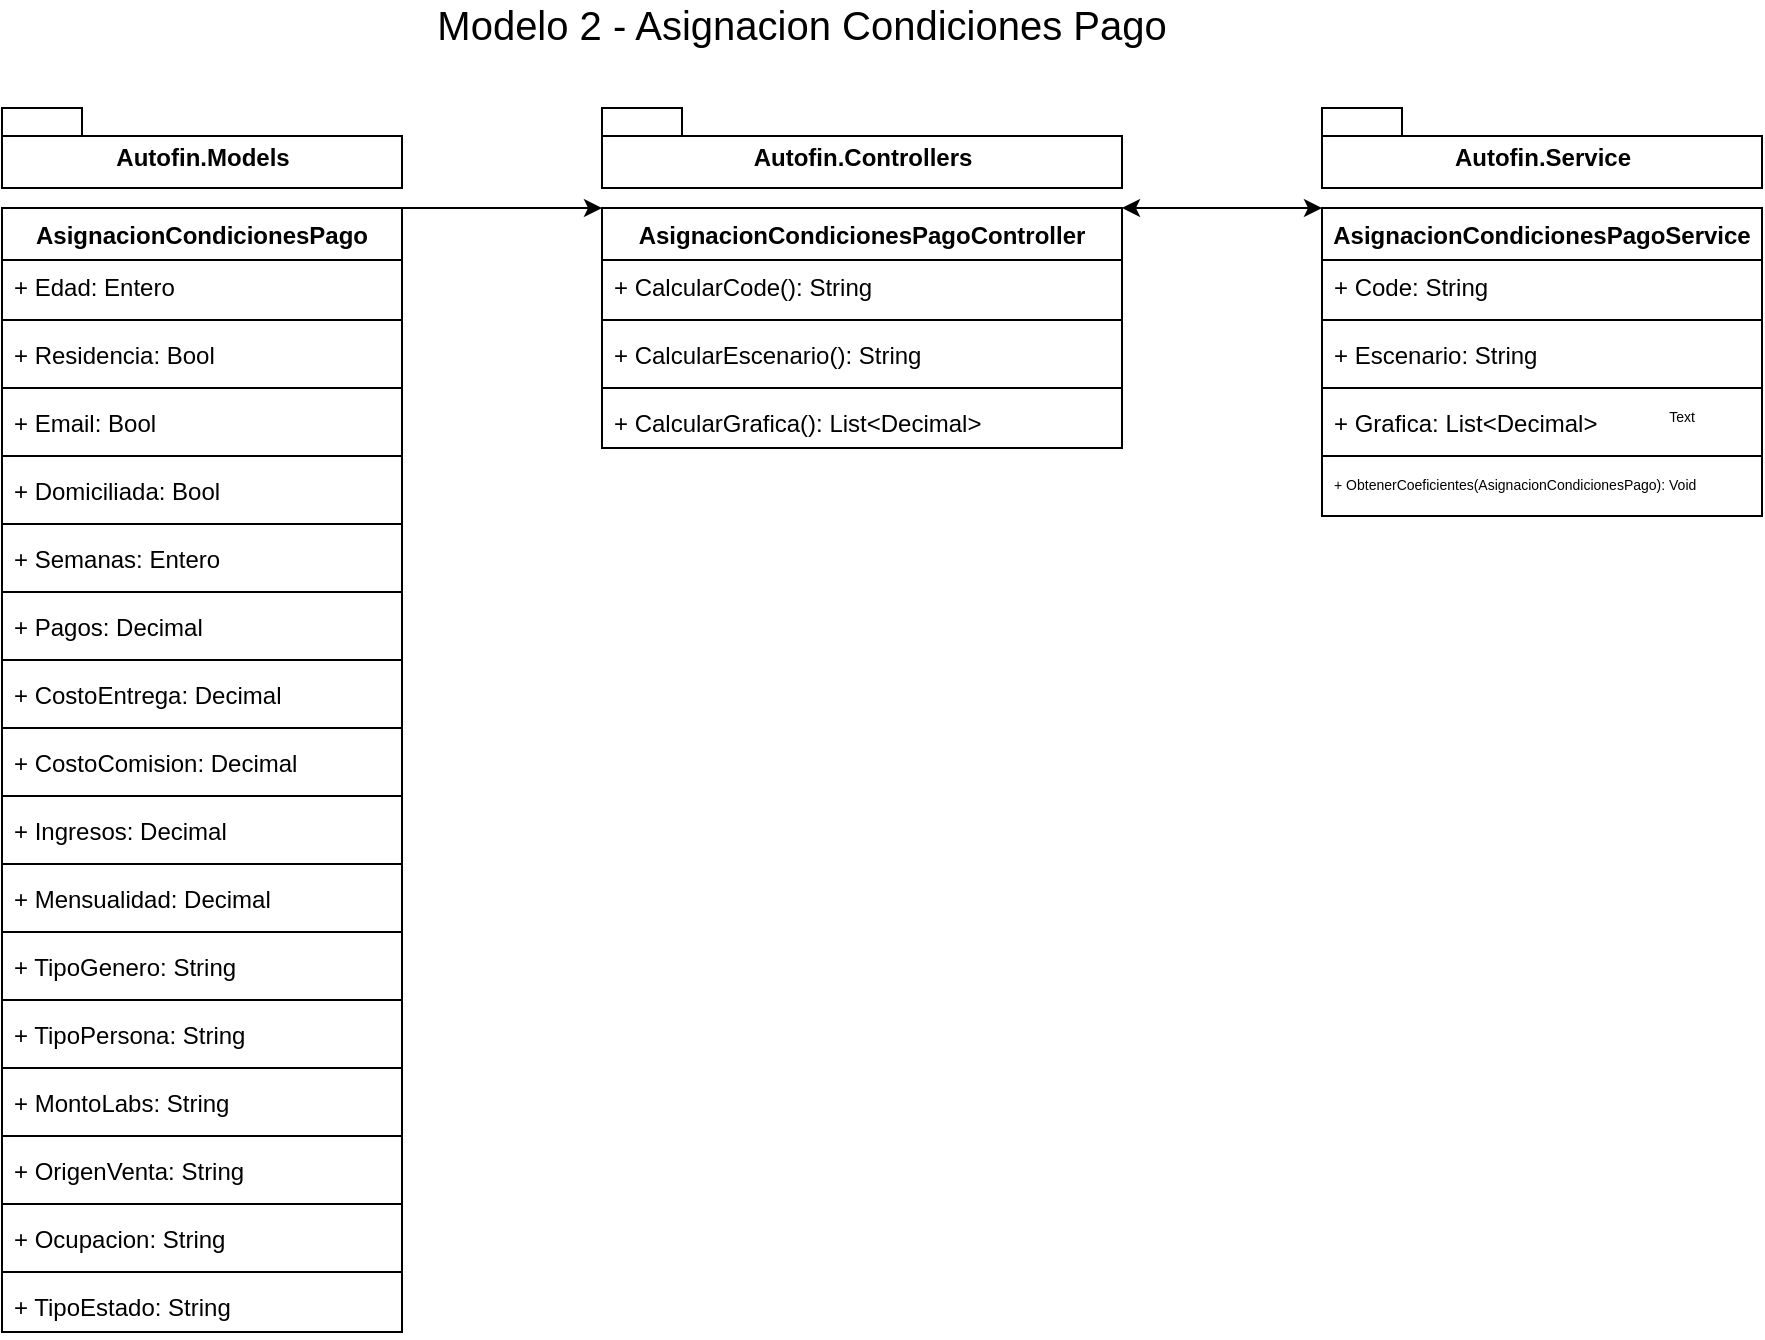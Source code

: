 <mxfile version="20.7.4" type="github">
  <diagram name="Page-1" id="c4acf3e9-155e-7222-9cf6-157b1a14988f">
    <mxGraphModel dx="2100" dy="2216" grid="1" gridSize="10" guides="1" tooltips="1" connect="1" arrows="1" fold="1" page="1" pageScale="1" pageWidth="850" pageHeight="1100" background="none" math="0" shadow="0">
      <root>
        <mxCell id="0" />
        <mxCell id="1" parent="0" />
        <mxCell id="gz-ELiUKS7A_Bemjx15V-2" value="AsignacionCondicionesPago" style="swimlane;fontStyle=1;align=center;verticalAlign=top;childLayout=stackLayout;horizontal=1;startSize=26;horizontalStack=0;resizeParent=1;resizeParentMax=0;resizeLast=0;collapsible=1;marginBottom=0;" vertex="1" parent="1">
          <mxGeometry x="10" y="-450" width="200" height="562" as="geometry" />
        </mxCell>
        <mxCell id="gz-ELiUKS7A_Bemjx15V-3" value="+ Edad: Entero" style="text;strokeColor=none;fillColor=none;align=left;verticalAlign=top;spacingLeft=4;spacingRight=4;overflow=hidden;rotatable=0;points=[[0,0.5],[1,0.5]];portConstraint=eastwest;" vertex="1" parent="gz-ELiUKS7A_Bemjx15V-2">
          <mxGeometry y="26" width="200" height="26" as="geometry" />
        </mxCell>
        <mxCell id="gz-ELiUKS7A_Bemjx15V-4" value="" style="line;strokeWidth=1;fillColor=none;align=left;verticalAlign=middle;spacingTop=-1;spacingLeft=3;spacingRight=3;rotatable=0;labelPosition=right;points=[];portConstraint=eastwest;strokeColor=inherit;" vertex="1" parent="gz-ELiUKS7A_Bemjx15V-2">
          <mxGeometry y="52" width="200" height="8" as="geometry" />
        </mxCell>
        <mxCell id="gz-ELiUKS7A_Bemjx15V-5" value="+ Residencia: Bool" style="text;strokeColor=none;fillColor=none;align=left;verticalAlign=top;spacingLeft=4;spacingRight=4;overflow=hidden;rotatable=0;points=[[0,0.5],[1,0.5]];portConstraint=eastwest;" vertex="1" parent="gz-ELiUKS7A_Bemjx15V-2">
          <mxGeometry y="60" width="200" height="26" as="geometry" />
        </mxCell>
        <mxCell id="gz-ELiUKS7A_Bemjx15V-8" value="" style="line;strokeWidth=1;fillColor=none;align=left;verticalAlign=middle;spacingTop=-1;spacingLeft=3;spacingRight=3;rotatable=0;labelPosition=right;points=[];portConstraint=eastwest;strokeColor=inherit;" vertex="1" parent="gz-ELiUKS7A_Bemjx15V-2">
          <mxGeometry y="86" width="200" height="8" as="geometry" />
        </mxCell>
        <mxCell id="gz-ELiUKS7A_Bemjx15V-7" value="+ Email: Bool&#xa;" style="text;strokeColor=none;fillColor=none;align=left;verticalAlign=top;spacingLeft=4;spacingRight=4;overflow=hidden;rotatable=0;points=[[0,0.5],[1,0.5]];portConstraint=eastwest;" vertex="1" parent="gz-ELiUKS7A_Bemjx15V-2">
          <mxGeometry y="94" width="200" height="26" as="geometry" />
        </mxCell>
        <mxCell id="gz-ELiUKS7A_Bemjx15V-10" value="" style="line;strokeWidth=1;fillColor=none;align=left;verticalAlign=middle;spacingTop=-1;spacingLeft=3;spacingRight=3;rotatable=0;labelPosition=right;points=[];portConstraint=eastwest;strokeColor=inherit;" vertex="1" parent="gz-ELiUKS7A_Bemjx15V-2">
          <mxGeometry y="120" width="200" height="8" as="geometry" />
        </mxCell>
        <mxCell id="gz-ELiUKS7A_Bemjx15V-9" value="+ Domiciliada: Bool" style="text;strokeColor=none;fillColor=none;align=left;verticalAlign=top;spacingLeft=4;spacingRight=4;overflow=hidden;rotatable=0;points=[[0,0.5],[1,0.5]];portConstraint=eastwest;" vertex="1" parent="gz-ELiUKS7A_Bemjx15V-2">
          <mxGeometry y="128" width="200" height="26" as="geometry" />
        </mxCell>
        <mxCell id="gz-ELiUKS7A_Bemjx15V-12" value="" style="line;strokeWidth=1;fillColor=none;align=left;verticalAlign=middle;spacingTop=-1;spacingLeft=3;spacingRight=3;rotatable=0;labelPosition=right;points=[];portConstraint=eastwest;strokeColor=inherit;" vertex="1" parent="gz-ELiUKS7A_Bemjx15V-2">
          <mxGeometry y="154" width="200" height="8" as="geometry" />
        </mxCell>
        <mxCell id="gz-ELiUKS7A_Bemjx15V-11" value="+ Semanas: Entero&#xa;" style="text;strokeColor=none;fillColor=none;align=left;verticalAlign=top;spacingLeft=4;spacingRight=4;overflow=hidden;rotatable=0;points=[[0,0.5],[1,0.5]];portConstraint=eastwest;" vertex="1" parent="gz-ELiUKS7A_Bemjx15V-2">
          <mxGeometry y="162" width="200" height="26" as="geometry" />
        </mxCell>
        <mxCell id="gz-ELiUKS7A_Bemjx15V-13" value="" style="line;strokeWidth=1;fillColor=none;align=left;verticalAlign=middle;spacingTop=-1;spacingLeft=3;spacingRight=3;rotatable=0;labelPosition=right;points=[];portConstraint=eastwest;strokeColor=inherit;" vertex="1" parent="gz-ELiUKS7A_Bemjx15V-2">
          <mxGeometry y="188" width="200" height="8" as="geometry" />
        </mxCell>
        <mxCell id="gz-ELiUKS7A_Bemjx15V-14" value="+ Pagos: Decimal&#xa;" style="text;strokeColor=none;fillColor=none;align=left;verticalAlign=top;spacingLeft=4;spacingRight=4;overflow=hidden;rotatable=0;points=[[0,0.5],[1,0.5]];portConstraint=eastwest;" vertex="1" parent="gz-ELiUKS7A_Bemjx15V-2">
          <mxGeometry y="196" width="200" height="26" as="geometry" />
        </mxCell>
        <mxCell id="gz-ELiUKS7A_Bemjx15V-15" value="" style="line;strokeWidth=1;fillColor=none;align=left;verticalAlign=middle;spacingTop=-1;spacingLeft=3;spacingRight=3;rotatable=0;labelPosition=right;points=[];portConstraint=eastwest;strokeColor=inherit;" vertex="1" parent="gz-ELiUKS7A_Bemjx15V-2">
          <mxGeometry y="222" width="200" height="8" as="geometry" />
        </mxCell>
        <mxCell id="gz-ELiUKS7A_Bemjx15V-17" value="+ CostoEntrega: Decimal&#xa;" style="text;strokeColor=none;fillColor=none;align=left;verticalAlign=top;spacingLeft=4;spacingRight=4;overflow=hidden;rotatable=0;points=[[0,0.5],[1,0.5]];portConstraint=eastwest;" vertex="1" parent="gz-ELiUKS7A_Bemjx15V-2">
          <mxGeometry y="230" width="200" height="26" as="geometry" />
        </mxCell>
        <mxCell id="gz-ELiUKS7A_Bemjx15V-18" value="" style="line;strokeWidth=1;fillColor=none;align=left;verticalAlign=middle;spacingTop=-1;spacingLeft=3;spacingRight=3;rotatable=0;labelPosition=right;points=[];portConstraint=eastwest;strokeColor=inherit;" vertex="1" parent="gz-ELiUKS7A_Bemjx15V-2">
          <mxGeometry y="256" width="200" height="8" as="geometry" />
        </mxCell>
        <mxCell id="gz-ELiUKS7A_Bemjx15V-20" value="+ CostoComision: Decimal" style="text;strokeColor=none;fillColor=none;align=left;verticalAlign=top;spacingLeft=4;spacingRight=4;overflow=hidden;rotatable=0;points=[[0,0.5],[1,0.5]];portConstraint=eastwest;" vertex="1" parent="gz-ELiUKS7A_Bemjx15V-2">
          <mxGeometry y="264" width="200" height="26" as="geometry" />
        </mxCell>
        <mxCell id="gz-ELiUKS7A_Bemjx15V-21" value="" style="line;strokeWidth=1;fillColor=none;align=left;verticalAlign=middle;spacingTop=-1;spacingLeft=3;spacingRight=3;rotatable=0;labelPosition=right;points=[];portConstraint=eastwest;strokeColor=inherit;" vertex="1" parent="gz-ELiUKS7A_Bemjx15V-2">
          <mxGeometry y="290" width="200" height="8" as="geometry" />
        </mxCell>
        <mxCell id="gz-ELiUKS7A_Bemjx15V-23" value="+ Ingresos: Decimal" style="text;strokeColor=none;fillColor=none;align=left;verticalAlign=top;spacingLeft=4;spacingRight=4;overflow=hidden;rotatable=0;points=[[0,0.5],[1,0.5]];portConstraint=eastwest;" vertex="1" parent="gz-ELiUKS7A_Bemjx15V-2">
          <mxGeometry y="298" width="200" height="26" as="geometry" />
        </mxCell>
        <mxCell id="gz-ELiUKS7A_Bemjx15V-24" value="" style="line;strokeWidth=1;fillColor=none;align=left;verticalAlign=middle;spacingTop=-1;spacingLeft=3;spacingRight=3;rotatable=0;labelPosition=right;points=[];portConstraint=eastwest;strokeColor=inherit;" vertex="1" parent="gz-ELiUKS7A_Bemjx15V-2">
          <mxGeometry y="324" width="200" height="8" as="geometry" />
        </mxCell>
        <mxCell id="gz-ELiUKS7A_Bemjx15V-26" value="+ Mensualidad: Decimal&#xa;" style="text;strokeColor=none;fillColor=none;align=left;verticalAlign=top;spacingLeft=4;spacingRight=4;overflow=hidden;rotatable=0;points=[[0,0.5],[1,0.5]];portConstraint=eastwest;" vertex="1" parent="gz-ELiUKS7A_Bemjx15V-2">
          <mxGeometry y="332" width="200" height="26" as="geometry" />
        </mxCell>
        <mxCell id="gz-ELiUKS7A_Bemjx15V-28" value="" style="line;strokeWidth=1;fillColor=none;align=left;verticalAlign=middle;spacingTop=-1;spacingLeft=3;spacingRight=3;rotatable=0;labelPosition=right;points=[];portConstraint=eastwest;strokeColor=inherit;" vertex="1" parent="gz-ELiUKS7A_Bemjx15V-2">
          <mxGeometry y="358" width="200" height="8" as="geometry" />
        </mxCell>
        <mxCell id="gz-ELiUKS7A_Bemjx15V-29" value="+ TipoGenero: String" style="text;strokeColor=none;fillColor=none;align=left;verticalAlign=top;spacingLeft=4;spacingRight=4;overflow=hidden;rotatable=0;points=[[0,0.5],[1,0.5]];portConstraint=eastwest;" vertex="1" parent="gz-ELiUKS7A_Bemjx15V-2">
          <mxGeometry y="366" width="200" height="26" as="geometry" />
        </mxCell>
        <mxCell id="gz-ELiUKS7A_Bemjx15V-30" value="" style="line;strokeWidth=1;fillColor=none;align=left;verticalAlign=middle;spacingTop=-1;spacingLeft=3;spacingRight=3;rotatable=0;labelPosition=right;points=[];portConstraint=eastwest;strokeColor=inherit;" vertex="1" parent="gz-ELiUKS7A_Bemjx15V-2">
          <mxGeometry y="392" width="200" height="8" as="geometry" />
        </mxCell>
        <mxCell id="gz-ELiUKS7A_Bemjx15V-31" value="+ TipoPersona: String&#xa;" style="text;strokeColor=none;fillColor=none;align=left;verticalAlign=top;spacingLeft=4;spacingRight=4;overflow=hidden;rotatable=0;points=[[0,0.5],[1,0.5]];portConstraint=eastwest;" vertex="1" parent="gz-ELiUKS7A_Bemjx15V-2">
          <mxGeometry y="400" width="200" height="26" as="geometry" />
        </mxCell>
        <mxCell id="gz-ELiUKS7A_Bemjx15V-32" value="" style="line;strokeWidth=1;fillColor=none;align=left;verticalAlign=middle;spacingTop=-1;spacingLeft=3;spacingRight=3;rotatable=0;labelPosition=right;points=[];portConstraint=eastwest;strokeColor=inherit;" vertex="1" parent="gz-ELiUKS7A_Bemjx15V-2">
          <mxGeometry y="426" width="200" height="8" as="geometry" />
        </mxCell>
        <mxCell id="gz-ELiUKS7A_Bemjx15V-33" value="+ MontoLabs: String" style="text;strokeColor=none;fillColor=none;align=left;verticalAlign=top;spacingLeft=4;spacingRight=4;overflow=hidden;rotatable=0;points=[[0,0.5],[1,0.5]];portConstraint=eastwest;" vertex="1" parent="gz-ELiUKS7A_Bemjx15V-2">
          <mxGeometry y="434" width="200" height="26" as="geometry" />
        </mxCell>
        <mxCell id="gz-ELiUKS7A_Bemjx15V-35" value="" style="line;strokeWidth=1;fillColor=none;align=left;verticalAlign=middle;spacingTop=-1;spacingLeft=3;spacingRight=3;rotatable=0;labelPosition=right;points=[];portConstraint=eastwest;strokeColor=inherit;" vertex="1" parent="gz-ELiUKS7A_Bemjx15V-2">
          <mxGeometry y="460" width="200" height="8" as="geometry" />
        </mxCell>
        <mxCell id="gz-ELiUKS7A_Bemjx15V-36" value="+ OrigenVenta: String&#xa;" style="text;strokeColor=none;fillColor=none;align=left;verticalAlign=top;spacingLeft=4;spacingRight=4;overflow=hidden;rotatable=0;points=[[0,0.5],[1,0.5]];portConstraint=eastwest;" vertex="1" parent="gz-ELiUKS7A_Bemjx15V-2">
          <mxGeometry y="468" width="200" height="26" as="geometry" />
        </mxCell>
        <mxCell id="gz-ELiUKS7A_Bemjx15V-37" value="" style="line;strokeWidth=1;fillColor=none;align=left;verticalAlign=middle;spacingTop=-1;spacingLeft=3;spacingRight=3;rotatable=0;labelPosition=right;points=[];portConstraint=eastwest;strokeColor=inherit;" vertex="1" parent="gz-ELiUKS7A_Bemjx15V-2">
          <mxGeometry y="494" width="200" height="8" as="geometry" />
        </mxCell>
        <mxCell id="gz-ELiUKS7A_Bemjx15V-38" value="+ Ocupacion: String" style="text;strokeColor=none;fillColor=none;align=left;verticalAlign=top;spacingLeft=4;spacingRight=4;overflow=hidden;rotatable=0;points=[[0,0.5],[1,0.5]];portConstraint=eastwest;" vertex="1" parent="gz-ELiUKS7A_Bemjx15V-2">
          <mxGeometry y="502" width="200" height="26" as="geometry" />
        </mxCell>
        <mxCell id="gz-ELiUKS7A_Bemjx15V-39" value="" style="line;strokeWidth=1;fillColor=none;align=left;verticalAlign=middle;spacingTop=-1;spacingLeft=3;spacingRight=3;rotatable=0;labelPosition=right;points=[];portConstraint=eastwest;strokeColor=inherit;" vertex="1" parent="gz-ELiUKS7A_Bemjx15V-2">
          <mxGeometry y="528" width="200" height="8" as="geometry" />
        </mxCell>
        <mxCell id="gz-ELiUKS7A_Bemjx15V-40" value="+ TipoEstado: String" style="text;strokeColor=none;fillColor=none;align=left;verticalAlign=top;spacingLeft=4;spacingRight=4;overflow=hidden;rotatable=0;points=[[0,0.5],[1,0.5]];portConstraint=eastwest;" vertex="1" parent="gz-ELiUKS7A_Bemjx15V-2">
          <mxGeometry y="536" width="200" height="26" as="geometry" />
        </mxCell>
        <mxCell id="gz-ELiUKS7A_Bemjx15V-41" value="Autofin.Models" style="shape=folder;fontStyle=1;spacingTop=10;tabWidth=40;tabHeight=14;tabPosition=left;html=1;" vertex="1" parent="1">
          <mxGeometry x="10" y="-500" width="200" height="40" as="geometry" />
        </mxCell>
        <mxCell id="gz-ELiUKS7A_Bemjx15V-42" value="Autofin.Controllers" style="shape=folder;fontStyle=1;spacingTop=10;tabWidth=40;tabHeight=14;tabPosition=left;html=1;" vertex="1" parent="1">
          <mxGeometry x="310" y="-500" width="260" height="40" as="geometry" />
        </mxCell>
        <mxCell id="gz-ELiUKS7A_Bemjx15V-43" value="AsignacionCondicionesPagoController" style="swimlane;fontStyle=1;align=center;verticalAlign=top;childLayout=stackLayout;horizontal=1;startSize=26;horizontalStack=0;resizeParent=1;resizeParentMax=0;resizeLast=0;collapsible=1;marginBottom=0;" vertex="1" parent="1">
          <mxGeometry x="310" y="-450" width="260" height="120" as="geometry" />
        </mxCell>
        <mxCell id="gz-ELiUKS7A_Bemjx15V-44" value="+ CalcularCode(): String" style="text;strokeColor=none;fillColor=none;align=left;verticalAlign=top;spacingLeft=4;spacingRight=4;overflow=hidden;rotatable=0;points=[[0,0.5],[1,0.5]];portConstraint=eastwest;" vertex="1" parent="gz-ELiUKS7A_Bemjx15V-43">
          <mxGeometry y="26" width="260" height="26" as="geometry" />
        </mxCell>
        <mxCell id="gz-ELiUKS7A_Bemjx15V-45" value="" style="line;strokeWidth=1;fillColor=none;align=left;verticalAlign=middle;spacingTop=-1;spacingLeft=3;spacingRight=3;rotatable=0;labelPosition=right;points=[];portConstraint=eastwest;strokeColor=inherit;" vertex="1" parent="gz-ELiUKS7A_Bemjx15V-43">
          <mxGeometry y="52" width="260" height="8" as="geometry" />
        </mxCell>
        <mxCell id="gz-ELiUKS7A_Bemjx15V-46" value="+ CalcularEscenario(): String" style="text;strokeColor=none;fillColor=none;align=left;verticalAlign=top;spacingLeft=4;spacingRight=4;overflow=hidden;rotatable=0;points=[[0,0.5],[1,0.5]];portConstraint=eastwest;" vertex="1" parent="gz-ELiUKS7A_Bemjx15V-43">
          <mxGeometry y="60" width="260" height="26" as="geometry" />
        </mxCell>
        <mxCell id="gz-ELiUKS7A_Bemjx15V-47" value="" style="line;strokeWidth=1;fillColor=none;align=left;verticalAlign=middle;spacingTop=-1;spacingLeft=3;spacingRight=3;rotatable=0;labelPosition=right;points=[];portConstraint=eastwest;strokeColor=inherit;" vertex="1" parent="gz-ELiUKS7A_Bemjx15V-43">
          <mxGeometry y="86" width="260" height="8" as="geometry" />
        </mxCell>
        <mxCell id="gz-ELiUKS7A_Bemjx15V-48" value="+ CalcularGrafica(): List&lt;Decimal&gt;" style="text;strokeColor=none;fillColor=none;align=left;verticalAlign=top;spacingLeft=4;spacingRight=4;overflow=hidden;rotatable=0;points=[[0,0.5],[1,0.5]];portConstraint=eastwest;" vertex="1" parent="gz-ELiUKS7A_Bemjx15V-43">
          <mxGeometry y="94" width="260" height="26" as="geometry" />
        </mxCell>
        <mxCell id="gz-ELiUKS7A_Bemjx15V-49" value="Autofin.Service" style="shape=folder;fontStyle=1;spacingTop=10;tabWidth=40;tabHeight=14;tabPosition=left;html=1;" vertex="1" parent="1">
          <mxGeometry x="670" y="-500" width="220" height="40" as="geometry" />
        </mxCell>
        <mxCell id="gz-ELiUKS7A_Bemjx15V-50" value="AsignacionCondicionesPagoService&#xa;" style="swimlane;fontStyle=1;align=center;verticalAlign=top;childLayout=stackLayout;horizontal=1;startSize=26;horizontalStack=0;resizeParent=1;resizeParentMax=0;resizeLast=0;collapsible=1;marginBottom=0;" vertex="1" parent="1">
          <mxGeometry x="670" y="-450" width="220" height="154" as="geometry" />
        </mxCell>
        <mxCell id="gz-ELiUKS7A_Bemjx15V-51" value="+ Code: String&#xa;" style="text;strokeColor=none;fillColor=none;align=left;verticalAlign=top;spacingLeft=4;spacingRight=4;overflow=hidden;rotatable=0;points=[[0,0.5],[1,0.5]];portConstraint=eastwest;" vertex="1" parent="gz-ELiUKS7A_Bemjx15V-50">
          <mxGeometry y="26" width="220" height="26" as="geometry" />
        </mxCell>
        <mxCell id="gz-ELiUKS7A_Bemjx15V-52" value="" style="line;strokeWidth=1;fillColor=none;align=left;verticalAlign=middle;spacingTop=-1;spacingLeft=3;spacingRight=3;rotatable=0;labelPosition=right;points=[];portConstraint=eastwest;strokeColor=inherit;" vertex="1" parent="gz-ELiUKS7A_Bemjx15V-50">
          <mxGeometry y="52" width="220" height="8" as="geometry" />
        </mxCell>
        <mxCell id="gz-ELiUKS7A_Bemjx15V-53" value="+ Escenario: String&#xa;" style="text;strokeColor=none;fillColor=none;align=left;verticalAlign=top;spacingLeft=4;spacingRight=4;overflow=hidden;rotatable=0;points=[[0,0.5],[1,0.5]];portConstraint=eastwest;" vertex="1" parent="gz-ELiUKS7A_Bemjx15V-50">
          <mxGeometry y="60" width="220" height="26" as="geometry" />
        </mxCell>
        <mxCell id="gz-ELiUKS7A_Bemjx15V-54" value="" style="line;strokeWidth=1;fillColor=none;align=left;verticalAlign=middle;spacingTop=-1;spacingLeft=3;spacingRight=3;rotatable=0;labelPosition=right;points=[];portConstraint=eastwest;strokeColor=inherit;" vertex="1" parent="gz-ELiUKS7A_Bemjx15V-50">
          <mxGeometry y="86" width="220" height="8" as="geometry" />
        </mxCell>
        <mxCell id="gz-ELiUKS7A_Bemjx15V-55" value="+ Grafica: List&lt;Decimal&gt;&#xa;" style="text;strokeColor=none;fillColor=none;align=left;verticalAlign=top;spacingLeft=4;spacingRight=4;overflow=hidden;rotatable=0;points=[[0,0.5],[1,0.5]];portConstraint=eastwest;" vertex="1" parent="gz-ELiUKS7A_Bemjx15V-50">
          <mxGeometry y="94" width="220" height="26" as="geometry" />
        </mxCell>
        <mxCell id="gz-ELiUKS7A_Bemjx15V-56" value="" style="line;strokeWidth=1;fillColor=none;align=left;verticalAlign=middle;spacingTop=-1;spacingLeft=3;spacingRight=3;rotatable=0;labelPosition=right;points=[];portConstraint=eastwest;strokeColor=inherit;" vertex="1" parent="gz-ELiUKS7A_Bemjx15V-50">
          <mxGeometry y="120" width="220" height="8" as="geometry" />
        </mxCell>
        <mxCell id="gz-ELiUKS7A_Bemjx15V-57" value="+ ObtenerCoeficientes(AsignacionCondicionesPago): Void&#xa;" style="text;strokeColor=none;fillColor=none;align=left;verticalAlign=top;spacingLeft=4;spacingRight=4;overflow=hidden;rotatable=0;points=[[0,0.5],[1,0.5]];portConstraint=eastwest;fontSize=7;" vertex="1" parent="gz-ELiUKS7A_Bemjx15V-50">
          <mxGeometry y="128" width="220" height="26" as="geometry" />
        </mxCell>
        <mxCell id="gz-ELiUKS7A_Bemjx15V-58" value="" style="endArrow=classic;html=1;rounded=0;entryX=0;entryY=0;entryDx=0;entryDy=0;exitX=1;exitY=0;exitDx=0;exitDy=0;" edge="1" parent="1" source="gz-ELiUKS7A_Bemjx15V-2" target="gz-ELiUKS7A_Bemjx15V-43">
          <mxGeometry width="50" height="50" relative="1" as="geometry">
            <mxPoint x="210" y="-360" as="sourcePoint" />
            <mxPoint x="260" y="-410" as="targetPoint" />
          </mxGeometry>
        </mxCell>
        <mxCell id="gz-ELiUKS7A_Bemjx15V-59" value="" style="endArrow=classic;startArrow=classic;html=1;rounded=0;exitX=1;exitY=0;exitDx=0;exitDy=0;entryX=0;entryY=0;entryDx=0;entryDy=0;" edge="1" parent="1" source="gz-ELiUKS7A_Bemjx15V-43" target="gz-ELiUKS7A_Bemjx15V-50">
          <mxGeometry width="50" height="50" relative="1" as="geometry">
            <mxPoint x="570" y="-400" as="sourcePoint" />
            <mxPoint x="620" y="-450" as="targetPoint" />
          </mxGeometry>
        </mxCell>
        <mxCell id="gz-ELiUKS7A_Bemjx15V-61" value="Text" style="text;html=1;strokeColor=none;fillColor=none;align=center;verticalAlign=middle;whiteSpace=wrap;rounded=0;fontSize=7;" vertex="1" parent="1">
          <mxGeometry x="820" y="-360" width="60" height="30" as="geometry" />
        </mxCell>
        <mxCell id="gz-ELiUKS7A_Bemjx15V-62" value="&lt;div&gt;&lt;font style=&quot;font-size: 20px;&quot;&gt;Modelo 2 - Asignacion Condiciones Pago&lt;/font&gt;&lt;/div&gt;&lt;div&gt;&lt;font style=&quot;font-size: 20px;&quot;&gt;&lt;br&gt;&lt;/font&gt;&lt;/div&gt;" style="text;html=1;strokeColor=none;fillColor=none;align=center;verticalAlign=middle;whiteSpace=wrap;rounded=0;fontSize=7;" vertex="1" parent="1">
          <mxGeometry x="50" y="-540" width="720" height="20" as="geometry" />
        </mxCell>
      </root>
    </mxGraphModel>
  </diagram>
</mxfile>
